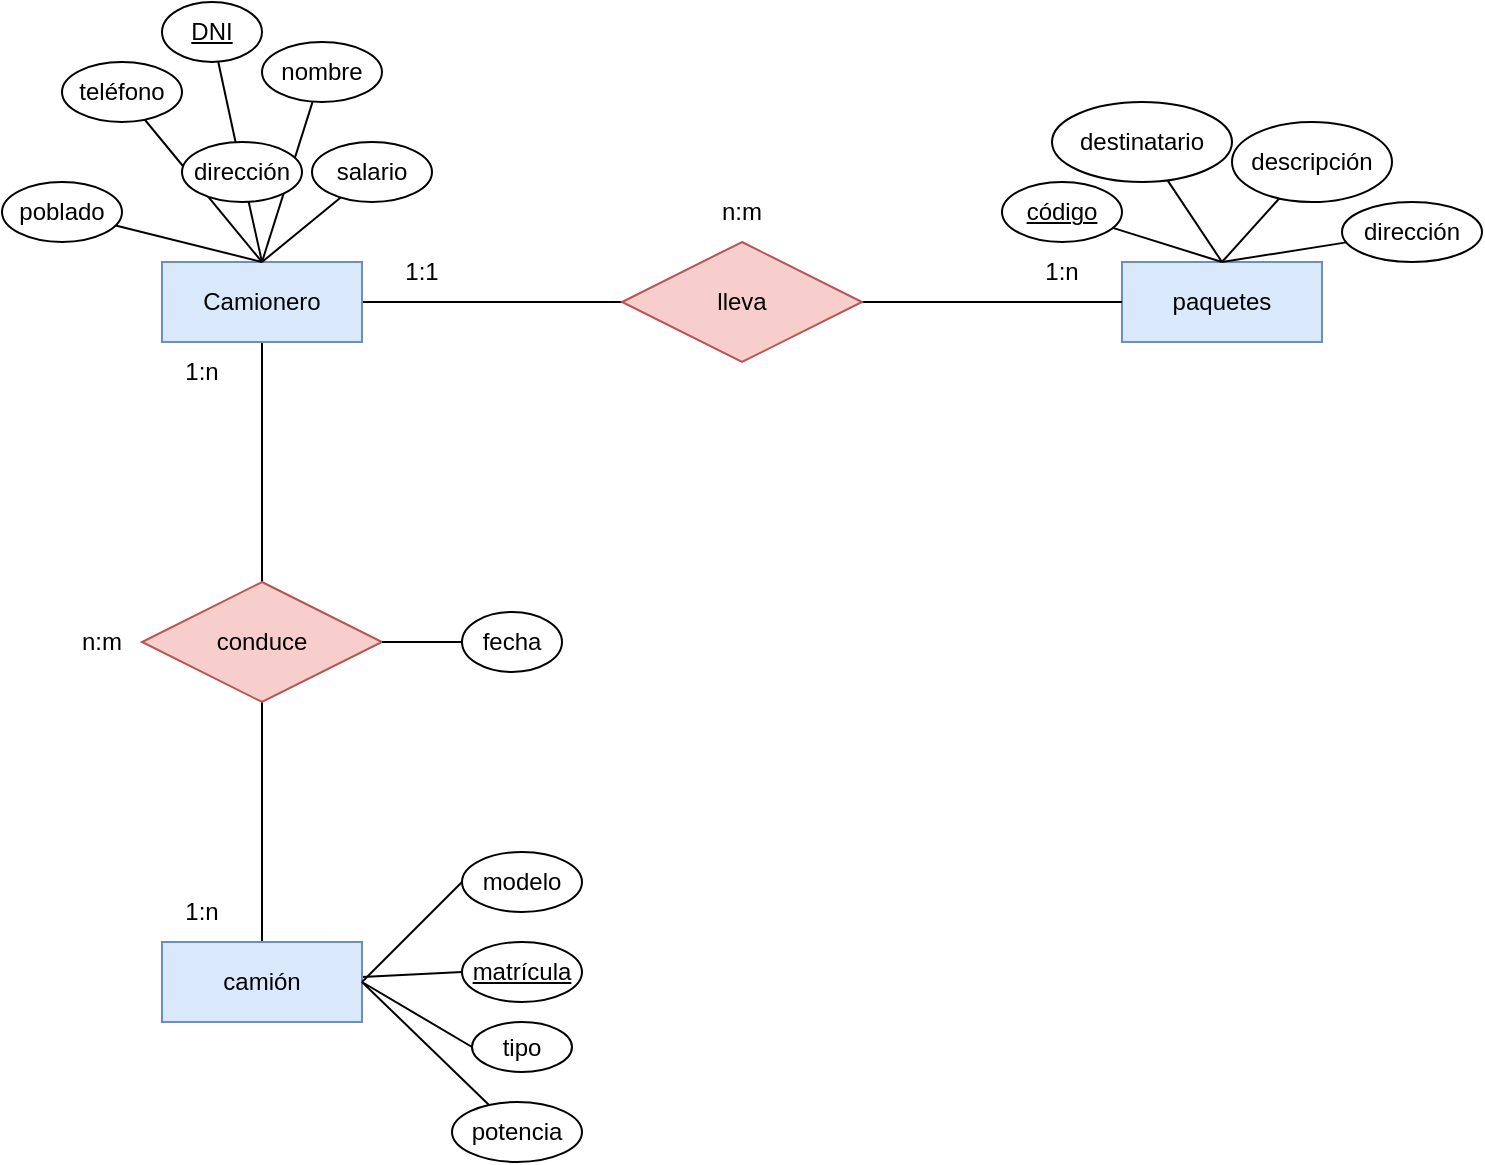 <mxfile version="21.8.2" type="github">
  <diagram name="Página-1" id="6ZO3VXrMZo5dbZp6t3HL">
    <mxGraphModel dx="1434" dy="795" grid="1" gridSize="10" guides="1" tooltips="1" connect="1" arrows="1" fold="1" page="1" pageScale="1" pageWidth="827" pageHeight="1169" math="0" shadow="0">
      <root>
        <mxCell id="0" />
        <mxCell id="1" parent="0" />
        <mxCell id="2YI95u4r9ztlRNybl_8E-10" style="rounded=0;orthogonalLoop=1;jettySize=auto;html=1;endArrow=none;endFill=0;" edge="1" parent="1" source="2YI95u4r9ztlRNybl_8E-5" target="2YI95u4r9ztlRNybl_8E-7">
          <mxGeometry relative="1" as="geometry" />
        </mxCell>
        <mxCell id="2YI95u4r9ztlRNybl_8E-12" style="edgeStyle=orthogonalEdgeStyle;rounded=0;orthogonalLoop=1;jettySize=auto;html=1;endArrow=none;endFill=0;" edge="1" parent="1" source="2YI95u4r9ztlRNybl_8E-5" target="2YI95u4r9ztlRNybl_8E-8">
          <mxGeometry relative="1" as="geometry" />
        </mxCell>
        <mxCell id="2YI95u4r9ztlRNybl_8E-5" value="Camionero" style="whiteSpace=wrap;html=1;align=center;fillColor=#dae8fc;strokeColor=#6c8ebf;" vertex="1" parent="1">
          <mxGeometry x="120" y="260" width="100" height="40" as="geometry" />
        </mxCell>
        <mxCell id="2YI95u4r9ztlRNybl_8E-6" value="paquetes" style="whiteSpace=wrap;html=1;align=center;fillColor=#dae8fc;strokeColor=#6c8ebf;" vertex="1" parent="1">
          <mxGeometry x="600" y="260" width="100" height="40" as="geometry" />
        </mxCell>
        <mxCell id="2YI95u4r9ztlRNybl_8E-11" style="edgeStyle=orthogonalEdgeStyle;rounded=0;orthogonalLoop=1;jettySize=auto;html=1;endArrow=none;endFill=0;" edge="1" parent="1" source="2YI95u4r9ztlRNybl_8E-7" target="2YI95u4r9ztlRNybl_8E-6">
          <mxGeometry relative="1" as="geometry" />
        </mxCell>
        <mxCell id="2YI95u4r9ztlRNybl_8E-7" value="lleva" style="shape=rhombus;perimeter=rhombusPerimeter;whiteSpace=wrap;html=1;align=center;fillColor=#f8cecc;strokeColor=#b85450;" vertex="1" parent="1">
          <mxGeometry x="350" y="250" width="120" height="60" as="geometry" />
        </mxCell>
        <mxCell id="2YI95u4r9ztlRNybl_8E-13" style="edgeStyle=orthogonalEdgeStyle;rounded=0;orthogonalLoop=1;jettySize=auto;html=1;endArrow=none;endFill=0;" edge="1" parent="1" source="2YI95u4r9ztlRNybl_8E-8" target="2YI95u4r9ztlRNybl_8E-9">
          <mxGeometry relative="1" as="geometry" />
        </mxCell>
        <mxCell id="2YI95u4r9ztlRNybl_8E-8" value="conduce" style="shape=rhombus;perimeter=rhombusPerimeter;whiteSpace=wrap;html=1;align=center;fillColor=#f8cecc;strokeColor=#b85450;" vertex="1" parent="1">
          <mxGeometry x="110" y="420" width="120" height="60" as="geometry" />
        </mxCell>
        <mxCell id="2YI95u4r9ztlRNybl_8E-31" style="rounded=0;orthogonalLoop=1;jettySize=auto;html=1;entryX=0;entryY=0.5;entryDx=0;entryDy=0;endArrow=none;endFill=0;" edge="1" parent="1" source="2YI95u4r9ztlRNybl_8E-9" target="2YI95u4r9ztlRNybl_8E-25">
          <mxGeometry relative="1" as="geometry" />
        </mxCell>
        <mxCell id="2YI95u4r9ztlRNybl_8E-9" value="camión" style="whiteSpace=wrap;html=1;align=center;fillColor=#dae8fc;strokeColor=#6c8ebf;" vertex="1" parent="1">
          <mxGeometry x="120" y="600" width="100" height="40" as="geometry" />
        </mxCell>
        <mxCell id="2YI95u4r9ztlRNybl_8E-41" style="rounded=0;orthogonalLoop=1;jettySize=auto;html=1;endArrow=none;endFill=0;" edge="1" parent="1" source="2YI95u4r9ztlRNybl_8E-17">
          <mxGeometry relative="1" as="geometry">
            <mxPoint x="170" y="260" as="targetPoint" />
          </mxGeometry>
        </mxCell>
        <mxCell id="2YI95u4r9ztlRNybl_8E-14" value="DNI" style="ellipse;whiteSpace=wrap;html=1;align=center;fontStyle=4;" vertex="1" parent="1">
          <mxGeometry x="120" y="130" width="50" height="30" as="geometry" />
        </mxCell>
        <mxCell id="2YI95u4r9ztlRNybl_8E-38" style="rounded=0;orthogonalLoop=1;jettySize=auto;html=1;entryX=0.5;entryY=0;entryDx=0;entryDy=0;endArrow=none;endFill=0;" edge="1" parent="1" source="2YI95u4r9ztlRNybl_8E-15" target="2YI95u4r9ztlRNybl_8E-5">
          <mxGeometry relative="1" as="geometry" />
        </mxCell>
        <mxCell id="2YI95u4r9ztlRNybl_8E-15" value="nombre" style="ellipse;whiteSpace=wrap;html=1;align=center;" vertex="1" parent="1">
          <mxGeometry x="170" y="150" width="60" height="30" as="geometry" />
        </mxCell>
        <mxCell id="2YI95u4r9ztlRNybl_8E-40" style="rounded=0;orthogonalLoop=1;jettySize=auto;html=1;endArrow=none;endFill=0;" edge="1" parent="1" source="2YI95u4r9ztlRNybl_8E-16">
          <mxGeometry relative="1" as="geometry">
            <mxPoint x="170" y="260" as="targetPoint" />
          </mxGeometry>
        </mxCell>
        <mxCell id="2YI95u4r9ztlRNybl_8E-16" value="teléfono" style="ellipse;whiteSpace=wrap;html=1;align=center;" vertex="1" parent="1">
          <mxGeometry x="70" y="160" width="60" height="30" as="geometry" />
        </mxCell>
        <mxCell id="2YI95u4r9ztlRNybl_8E-18" value="salario" style="ellipse;whiteSpace=wrap;html=1;align=center;" vertex="1" parent="1">
          <mxGeometry x="195" y="200" width="60" height="30" as="geometry" />
        </mxCell>
        <mxCell id="2YI95u4r9ztlRNybl_8E-39" style="rounded=0;orthogonalLoop=1;jettySize=auto;html=1;endArrow=none;endFill=0;entryX=0.5;entryY=0;entryDx=0;entryDy=0;" edge="1" parent="1" source="2YI95u4r9ztlRNybl_8E-19" target="2YI95u4r9ztlRNybl_8E-5">
          <mxGeometry relative="1" as="geometry" />
        </mxCell>
        <mxCell id="2YI95u4r9ztlRNybl_8E-19" value="poblado" style="ellipse;whiteSpace=wrap;html=1;align=center;" vertex="1" parent="1">
          <mxGeometry x="40" y="220" width="60" height="30" as="geometry" />
        </mxCell>
        <mxCell id="2YI95u4r9ztlRNybl_8E-45" style="rounded=0;orthogonalLoop=1;jettySize=auto;html=1;entryX=0.5;entryY=0;entryDx=0;entryDy=0;endArrow=none;endFill=0;" edge="1" parent="1" source="2YI95u4r9ztlRNybl_8E-20" target="2YI95u4r9ztlRNybl_8E-6">
          <mxGeometry relative="1" as="geometry" />
        </mxCell>
        <mxCell id="2YI95u4r9ztlRNybl_8E-20" value="código" style="ellipse;whiteSpace=wrap;html=1;align=center;fontStyle=4;" vertex="1" parent="1">
          <mxGeometry x="540" y="220" width="60" height="30" as="geometry" />
        </mxCell>
        <mxCell id="2YI95u4r9ztlRNybl_8E-43" style="rounded=0;orthogonalLoop=1;jettySize=auto;html=1;entryX=0.5;entryY=0;entryDx=0;entryDy=0;endArrow=none;endFill=0;" edge="1" parent="1" source="2YI95u4r9ztlRNybl_8E-21" target="2YI95u4r9ztlRNybl_8E-6">
          <mxGeometry relative="1" as="geometry" />
        </mxCell>
        <mxCell id="2YI95u4r9ztlRNybl_8E-21" value="descripción" style="ellipse;whiteSpace=wrap;html=1;align=center;" vertex="1" parent="1">
          <mxGeometry x="655" y="190" width="80" height="40" as="geometry" />
        </mxCell>
        <mxCell id="2YI95u4r9ztlRNybl_8E-46" style="rounded=0;orthogonalLoop=1;jettySize=auto;html=1;endArrow=none;endFill=0;" edge="1" parent="1" source="2YI95u4r9ztlRNybl_8E-22">
          <mxGeometry relative="1" as="geometry">
            <mxPoint x="650" y="260" as="targetPoint" />
          </mxGeometry>
        </mxCell>
        <mxCell id="2YI95u4r9ztlRNybl_8E-22" value="destinatario" style="ellipse;whiteSpace=wrap;html=1;align=center;" vertex="1" parent="1">
          <mxGeometry x="565" y="180" width="90" height="40" as="geometry" />
        </mxCell>
        <mxCell id="2YI95u4r9ztlRNybl_8E-44" style="rounded=0;orthogonalLoop=1;jettySize=auto;html=1;entryX=0.5;entryY=0;entryDx=0;entryDy=0;endArrow=none;endFill=0;" edge="1" parent="1" source="2YI95u4r9ztlRNybl_8E-23" target="2YI95u4r9ztlRNybl_8E-6">
          <mxGeometry relative="1" as="geometry" />
        </mxCell>
        <mxCell id="2YI95u4r9ztlRNybl_8E-23" value="dirección" style="ellipse;whiteSpace=wrap;html=1;align=center;" vertex="1" parent="1">
          <mxGeometry x="710" y="230" width="70" height="30" as="geometry" />
        </mxCell>
        <mxCell id="2YI95u4r9ztlRNybl_8E-25" value="matrícula" style="ellipse;whiteSpace=wrap;html=1;align=center;fontStyle=4;" vertex="1" parent="1">
          <mxGeometry x="270" y="600" width="60" height="30" as="geometry" />
        </mxCell>
        <mxCell id="2YI95u4r9ztlRNybl_8E-26" value="modelo" style="ellipse;whiteSpace=wrap;html=1;align=center;" vertex="1" parent="1">
          <mxGeometry x="270" y="555" width="60" height="30" as="geometry" />
        </mxCell>
        <mxCell id="2YI95u4r9ztlRNybl_8E-28" value="tipo" style="ellipse;whiteSpace=wrap;html=1;align=center;" vertex="1" parent="1">
          <mxGeometry x="275" y="640" width="50" height="25" as="geometry" />
        </mxCell>
        <mxCell id="2YI95u4r9ztlRNybl_8E-34" style="rounded=0;orthogonalLoop=1;jettySize=auto;html=1;entryX=1;entryY=0.5;entryDx=0;entryDy=0;endArrow=none;endFill=0;" edge="1" parent="1" source="2YI95u4r9ztlRNybl_8E-29" target="2YI95u4r9ztlRNybl_8E-9">
          <mxGeometry relative="1" as="geometry" />
        </mxCell>
        <mxCell id="2YI95u4r9ztlRNybl_8E-29" value="potencia" style="ellipse;whiteSpace=wrap;html=1;align=center;" vertex="1" parent="1">
          <mxGeometry x="265" y="680" width="65" height="30" as="geometry" />
        </mxCell>
        <mxCell id="2YI95u4r9ztlRNybl_8E-32" value="" style="endArrow=none;html=1;rounded=0;exitX=1;exitY=0.5;exitDx=0;exitDy=0;entryX=0;entryY=0.5;entryDx=0;entryDy=0;" edge="1" parent="1" source="2YI95u4r9ztlRNybl_8E-9" target="2YI95u4r9ztlRNybl_8E-28">
          <mxGeometry relative="1" as="geometry">
            <mxPoint x="180" y="650" as="sourcePoint" />
            <mxPoint x="340" y="650" as="targetPoint" />
          </mxGeometry>
        </mxCell>
        <mxCell id="2YI95u4r9ztlRNybl_8E-33" value="" style="endArrow=none;html=1;rounded=0;exitX=1;exitY=0.5;exitDx=0;exitDy=0;entryX=0;entryY=0.5;entryDx=0;entryDy=0;" edge="1" parent="1" source="2YI95u4r9ztlRNybl_8E-9" target="2YI95u4r9ztlRNybl_8E-26">
          <mxGeometry relative="1" as="geometry">
            <mxPoint x="230" y="530" as="sourcePoint" />
            <mxPoint x="390" y="530" as="targetPoint" />
          </mxGeometry>
        </mxCell>
        <mxCell id="2YI95u4r9ztlRNybl_8E-37" style="rounded=0;orthogonalLoop=1;jettySize=auto;html=1;endArrow=none;endFill=0;" edge="1" parent="1" source="2YI95u4r9ztlRNybl_8E-18">
          <mxGeometry relative="1" as="geometry">
            <mxPoint x="170" y="260" as="targetPoint" />
          </mxGeometry>
        </mxCell>
        <mxCell id="2YI95u4r9ztlRNybl_8E-42" value="" style="rounded=0;orthogonalLoop=1;jettySize=auto;html=1;endArrow=none;endFill=0;" edge="1" parent="1" source="2YI95u4r9ztlRNybl_8E-14" target="2YI95u4r9ztlRNybl_8E-17">
          <mxGeometry relative="1" as="geometry">
            <mxPoint x="170" y="260" as="targetPoint" />
            <mxPoint x="148" y="160" as="sourcePoint" />
          </mxGeometry>
        </mxCell>
        <mxCell id="2YI95u4r9ztlRNybl_8E-17" value="dirección" style="ellipse;whiteSpace=wrap;html=1;align=center;" vertex="1" parent="1">
          <mxGeometry x="130" y="200" width="60" height="30" as="geometry" />
        </mxCell>
        <mxCell id="2YI95u4r9ztlRNybl_8E-48" value="1:n" style="text;html=1;strokeColor=none;fillColor=none;align=center;verticalAlign=middle;whiteSpace=wrap;rounded=0;" vertex="1" parent="1">
          <mxGeometry x="110" y="570" width="60" height="30" as="geometry" />
        </mxCell>
        <mxCell id="2YI95u4r9ztlRNybl_8E-49" value="1:n" style="text;html=1;strokeColor=none;fillColor=none;align=center;verticalAlign=middle;whiteSpace=wrap;rounded=0;" vertex="1" parent="1">
          <mxGeometry x="540" y="250" width="60" height="30" as="geometry" />
        </mxCell>
        <mxCell id="2YI95u4r9ztlRNybl_8E-50" value="1:1" style="text;html=1;strokeColor=none;fillColor=none;align=center;verticalAlign=middle;whiteSpace=wrap;rounded=0;" vertex="1" parent="1">
          <mxGeometry x="220" y="250" width="60" height="30" as="geometry" />
        </mxCell>
        <mxCell id="2YI95u4r9ztlRNybl_8E-55" value="n:m" style="text;html=1;strokeColor=none;fillColor=none;align=center;verticalAlign=middle;whiteSpace=wrap;rounded=0;" vertex="1" parent="1">
          <mxGeometry x="60" y="435" width="60" height="30" as="geometry" />
        </mxCell>
        <mxCell id="2YI95u4r9ztlRNybl_8E-56" value="n:m" style="text;html=1;strokeColor=none;fillColor=none;align=center;verticalAlign=middle;whiteSpace=wrap;rounded=0;" vertex="1" parent="1">
          <mxGeometry x="380" y="220" width="60" height="30" as="geometry" />
        </mxCell>
        <mxCell id="2YI95u4r9ztlRNybl_8E-59" style="edgeStyle=orthogonalEdgeStyle;rounded=0;orthogonalLoop=1;jettySize=auto;html=1;entryX=1;entryY=0.5;entryDx=0;entryDy=0;endArrow=none;endFill=0;" edge="1" parent="1" source="2YI95u4r9ztlRNybl_8E-58" target="2YI95u4r9ztlRNybl_8E-8">
          <mxGeometry relative="1" as="geometry" />
        </mxCell>
        <mxCell id="2YI95u4r9ztlRNybl_8E-58" value="fecha" style="ellipse;whiteSpace=wrap;html=1;align=center;" vertex="1" parent="1">
          <mxGeometry x="270" y="435" width="50" height="30" as="geometry" />
        </mxCell>
        <mxCell id="2YI95u4r9ztlRNybl_8E-60" value="1:n" style="text;html=1;strokeColor=none;fillColor=none;align=center;verticalAlign=middle;whiteSpace=wrap;rounded=0;" vertex="1" parent="1">
          <mxGeometry x="110" y="300" width="60" height="30" as="geometry" />
        </mxCell>
      </root>
    </mxGraphModel>
  </diagram>
</mxfile>
